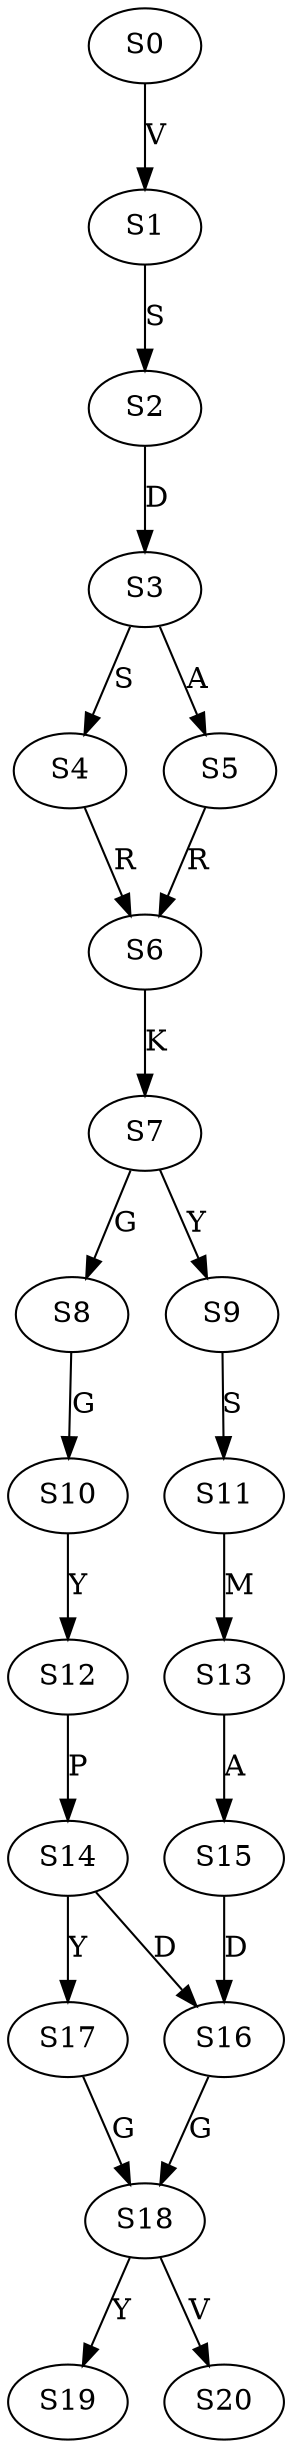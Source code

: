 strict digraph  {
	S0 -> S1 [ label = V ];
	S1 -> S2 [ label = S ];
	S2 -> S3 [ label = D ];
	S3 -> S4 [ label = S ];
	S3 -> S5 [ label = A ];
	S4 -> S6 [ label = R ];
	S5 -> S6 [ label = R ];
	S6 -> S7 [ label = K ];
	S7 -> S8 [ label = G ];
	S7 -> S9 [ label = Y ];
	S8 -> S10 [ label = G ];
	S9 -> S11 [ label = S ];
	S10 -> S12 [ label = Y ];
	S11 -> S13 [ label = M ];
	S12 -> S14 [ label = P ];
	S13 -> S15 [ label = A ];
	S14 -> S16 [ label = D ];
	S14 -> S17 [ label = Y ];
	S15 -> S16 [ label = D ];
	S16 -> S18 [ label = G ];
	S17 -> S18 [ label = G ];
	S18 -> S19 [ label = Y ];
	S18 -> S20 [ label = V ];
}
